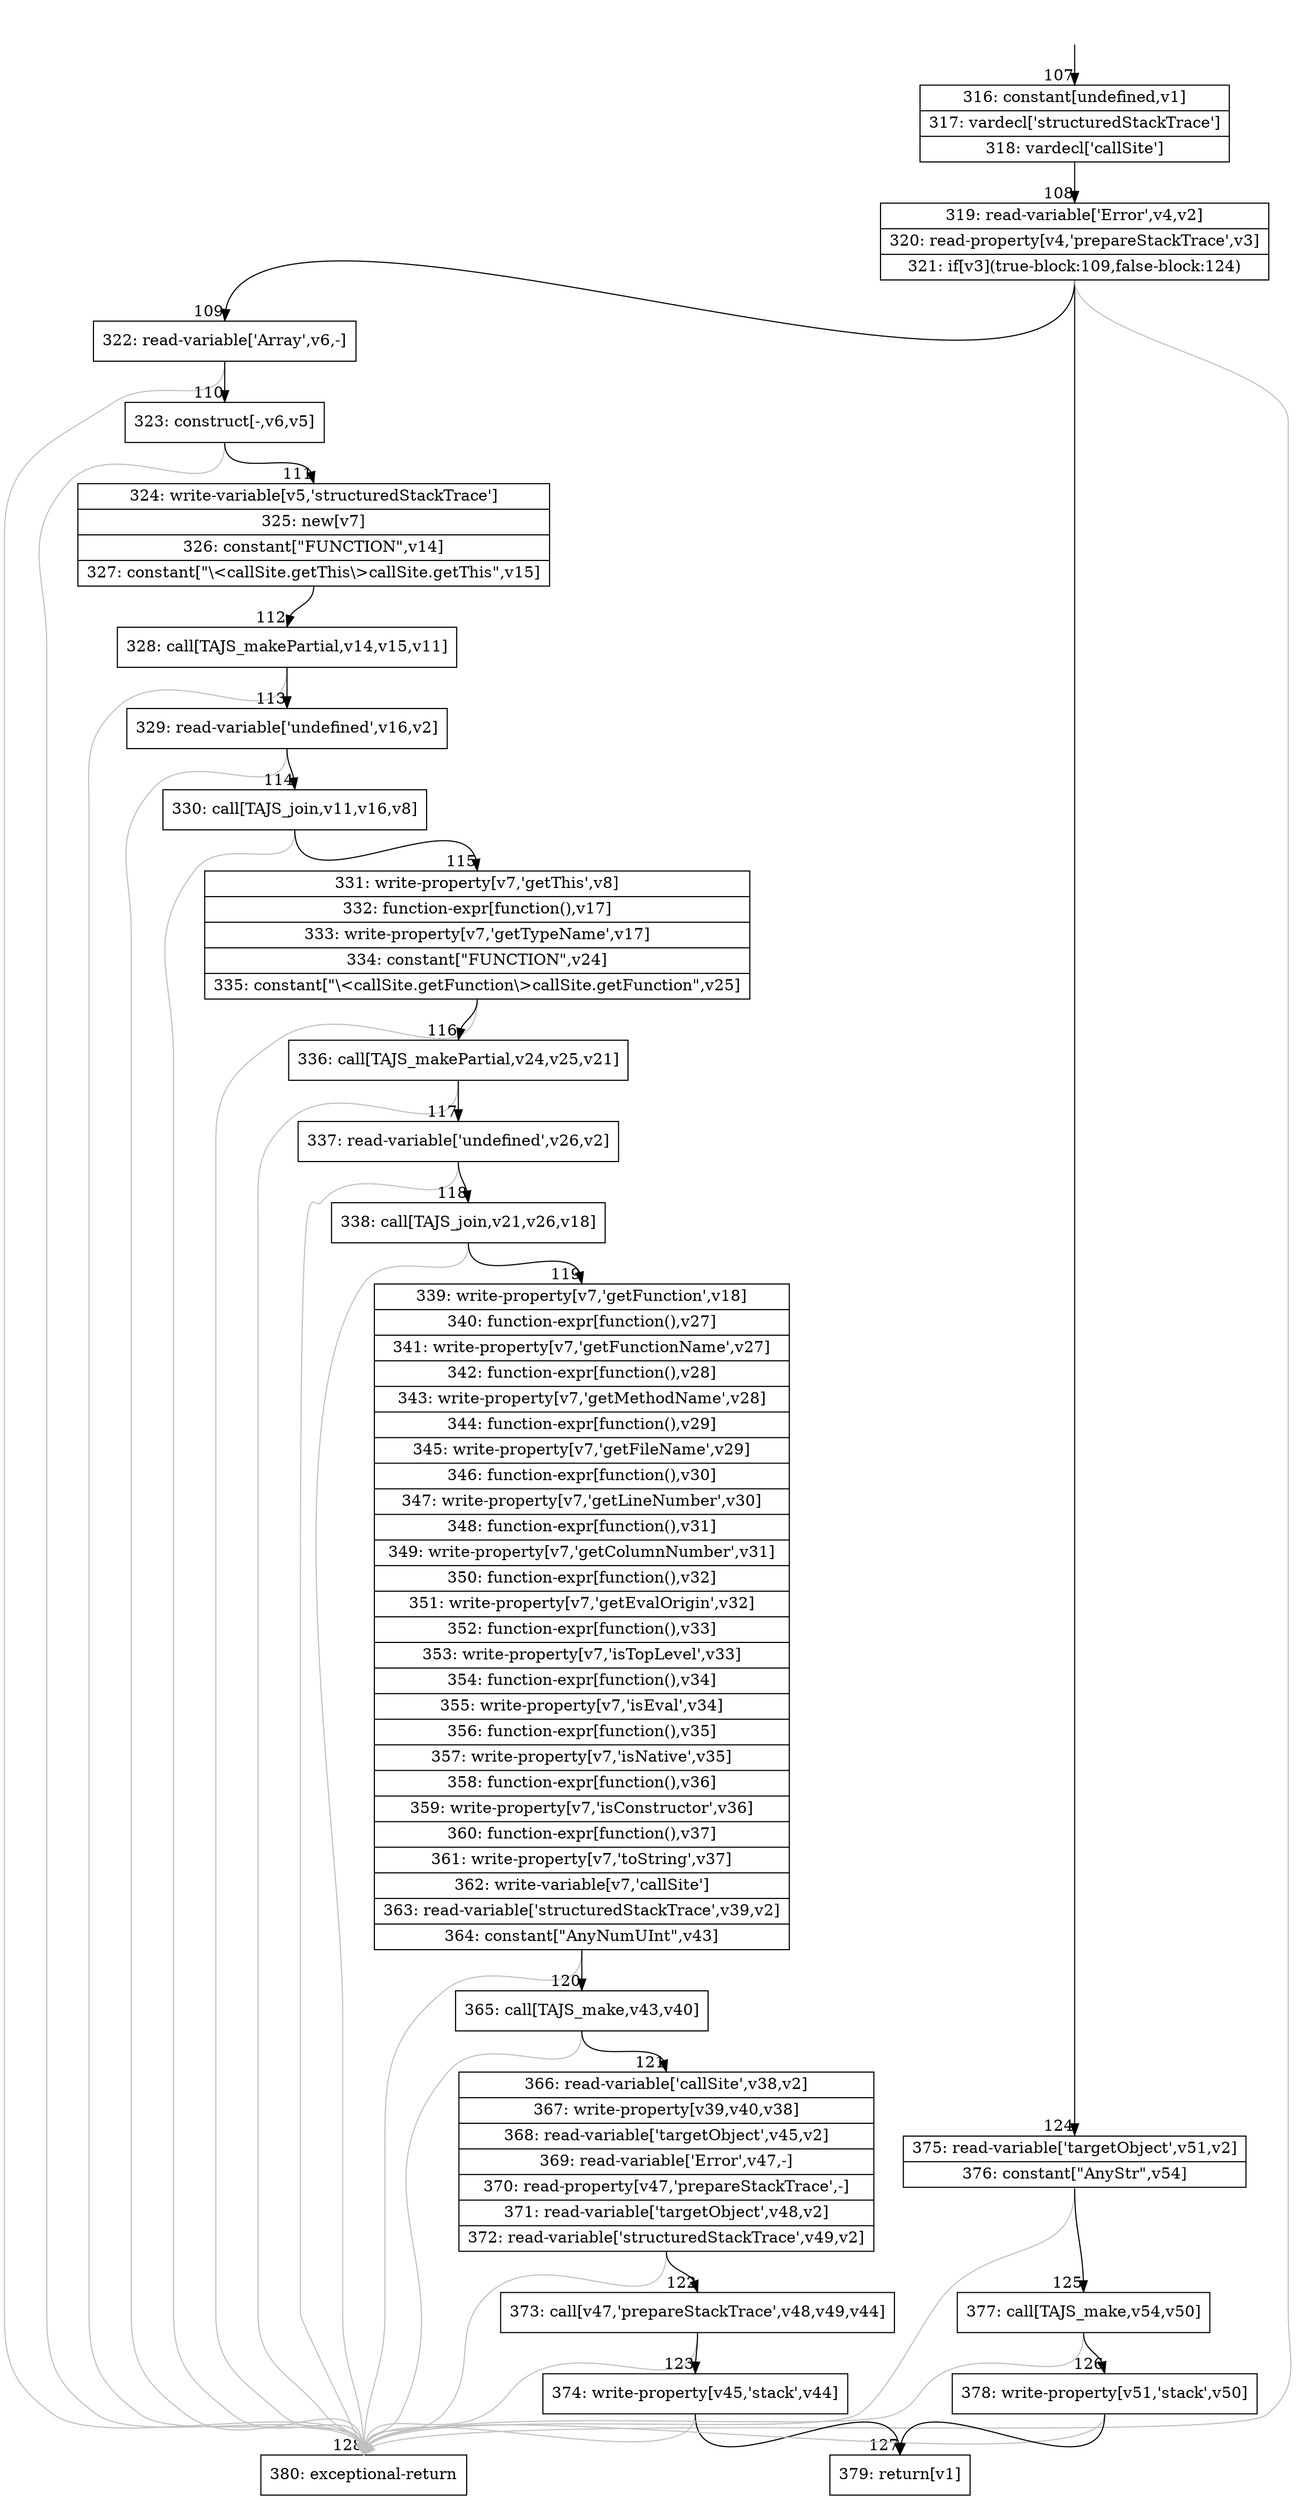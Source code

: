 digraph {
rankdir="TD"
BB_entry4[shape=none,label=""];
BB_entry4 -> BB107 [tailport=s, headport=n, headlabel="    107"]
BB107 [shape=record label="{316: constant[undefined,v1]|317: vardecl['structuredStackTrace']|318: vardecl['callSite']}" ] 
BB107 -> BB108 [tailport=s, headport=n, headlabel="      108"]
BB108 [shape=record label="{319: read-variable['Error',v4,v2]|320: read-property[v4,'prepareStackTrace',v3]|321: if[v3](true-block:109,false-block:124)}" ] 
BB108 -> BB109 [tailport=s, headport=n, headlabel="      109"]
BB108 -> BB124 [tailport=s, headport=n, headlabel="      124"]
BB108 -> BB128 [tailport=s, headport=n, color=gray, headlabel="      128"]
BB109 [shape=record label="{322: read-variable['Array',v6,-]}" ] 
BB109 -> BB110 [tailport=s, headport=n, headlabel="      110"]
BB109 -> BB128 [tailport=s, headport=n, color=gray]
BB110 [shape=record label="{323: construct[-,v6,v5]}" ] 
BB110 -> BB111 [tailport=s, headport=n, headlabel="      111"]
BB110 -> BB128 [tailport=s, headport=n, color=gray]
BB111 [shape=record label="{324: write-variable[v5,'structuredStackTrace']|325: new[v7]|326: constant[\"FUNCTION\",v14]|327: constant[\"\\\<callSite.getThis\\\>callSite.getThis\",v15]}" ] 
BB111 -> BB112 [tailport=s, headport=n, headlabel="      112"]
BB112 [shape=record label="{328: call[TAJS_makePartial,v14,v15,v11]}" ] 
BB112 -> BB113 [tailport=s, headport=n, headlabel="      113"]
BB112 -> BB128 [tailport=s, headport=n, color=gray]
BB113 [shape=record label="{329: read-variable['undefined',v16,v2]}" ] 
BB113 -> BB114 [tailport=s, headport=n, headlabel="      114"]
BB113 -> BB128 [tailport=s, headport=n, color=gray]
BB114 [shape=record label="{330: call[TAJS_join,v11,v16,v8]}" ] 
BB114 -> BB115 [tailport=s, headport=n, headlabel="      115"]
BB114 -> BB128 [tailport=s, headport=n, color=gray]
BB115 [shape=record label="{331: write-property[v7,'getThis',v8]|332: function-expr[function(),v17]|333: write-property[v7,'getTypeName',v17]|334: constant[\"FUNCTION\",v24]|335: constant[\"\\\<callSite.getFunction\\\>callSite.getFunction\",v25]}" ] 
BB115 -> BB116 [tailport=s, headport=n, headlabel="      116"]
BB115 -> BB128 [tailport=s, headport=n, color=gray]
BB116 [shape=record label="{336: call[TAJS_makePartial,v24,v25,v21]}" ] 
BB116 -> BB117 [tailport=s, headport=n, headlabel="      117"]
BB116 -> BB128 [tailport=s, headport=n, color=gray]
BB117 [shape=record label="{337: read-variable['undefined',v26,v2]}" ] 
BB117 -> BB118 [tailport=s, headport=n, headlabel="      118"]
BB117 -> BB128 [tailport=s, headport=n, color=gray]
BB118 [shape=record label="{338: call[TAJS_join,v21,v26,v18]}" ] 
BB118 -> BB119 [tailport=s, headport=n, headlabel="      119"]
BB118 -> BB128 [tailport=s, headport=n, color=gray]
BB119 [shape=record label="{339: write-property[v7,'getFunction',v18]|340: function-expr[function(),v27]|341: write-property[v7,'getFunctionName',v27]|342: function-expr[function(),v28]|343: write-property[v7,'getMethodName',v28]|344: function-expr[function(),v29]|345: write-property[v7,'getFileName',v29]|346: function-expr[function(),v30]|347: write-property[v7,'getLineNumber',v30]|348: function-expr[function(),v31]|349: write-property[v7,'getColumnNumber',v31]|350: function-expr[function(),v32]|351: write-property[v7,'getEvalOrigin',v32]|352: function-expr[function(),v33]|353: write-property[v7,'isTopLevel',v33]|354: function-expr[function(),v34]|355: write-property[v7,'isEval',v34]|356: function-expr[function(),v35]|357: write-property[v7,'isNative',v35]|358: function-expr[function(),v36]|359: write-property[v7,'isConstructor',v36]|360: function-expr[function(),v37]|361: write-property[v7,'toString',v37]|362: write-variable[v7,'callSite']|363: read-variable['structuredStackTrace',v39,v2]|364: constant[\"AnyNumUInt\",v43]}" ] 
BB119 -> BB120 [tailport=s, headport=n, headlabel="      120"]
BB119 -> BB128 [tailport=s, headport=n, color=gray]
BB120 [shape=record label="{365: call[TAJS_make,v43,v40]}" ] 
BB120 -> BB121 [tailport=s, headport=n, headlabel="      121"]
BB120 -> BB128 [tailport=s, headport=n, color=gray]
BB121 [shape=record label="{366: read-variable['callSite',v38,v2]|367: write-property[v39,v40,v38]|368: read-variable['targetObject',v45,v2]|369: read-variable['Error',v47,-]|370: read-property[v47,'prepareStackTrace',-]|371: read-variable['targetObject',v48,v2]|372: read-variable['structuredStackTrace',v49,v2]}" ] 
BB121 -> BB122 [tailport=s, headport=n, headlabel="      122"]
BB121 -> BB128 [tailport=s, headport=n, color=gray]
BB122 [shape=record label="{373: call[v47,'prepareStackTrace',v48,v49,v44]}" ] 
BB122 -> BB123 [tailport=s, headport=n, headlabel="      123"]
BB122 -> BB128 [tailport=s, headport=n, color=gray]
BB123 [shape=record label="{374: write-property[v45,'stack',v44]}" ] 
BB123 -> BB127 [tailport=s, headport=n, headlabel="      127"]
BB123 -> BB128 [tailport=s, headport=n, color=gray]
BB124 [shape=record label="{375: read-variable['targetObject',v51,v2]|376: constant[\"AnyStr\",v54]}" ] 
BB124 -> BB125 [tailport=s, headport=n, headlabel="      125"]
BB124 -> BB128 [tailport=s, headport=n, color=gray]
BB125 [shape=record label="{377: call[TAJS_make,v54,v50]}" ] 
BB125 -> BB126 [tailport=s, headport=n, headlabel="      126"]
BB125 -> BB128 [tailport=s, headport=n, color=gray]
BB126 [shape=record label="{378: write-property[v51,'stack',v50]}" ] 
BB126 -> BB127 [tailport=s, headport=n]
BB126 -> BB128 [tailport=s, headport=n, color=gray]
BB127 [shape=record label="{379: return[v1]}" ] 
BB128 [shape=record label="{380: exceptional-return}" ] 
}
